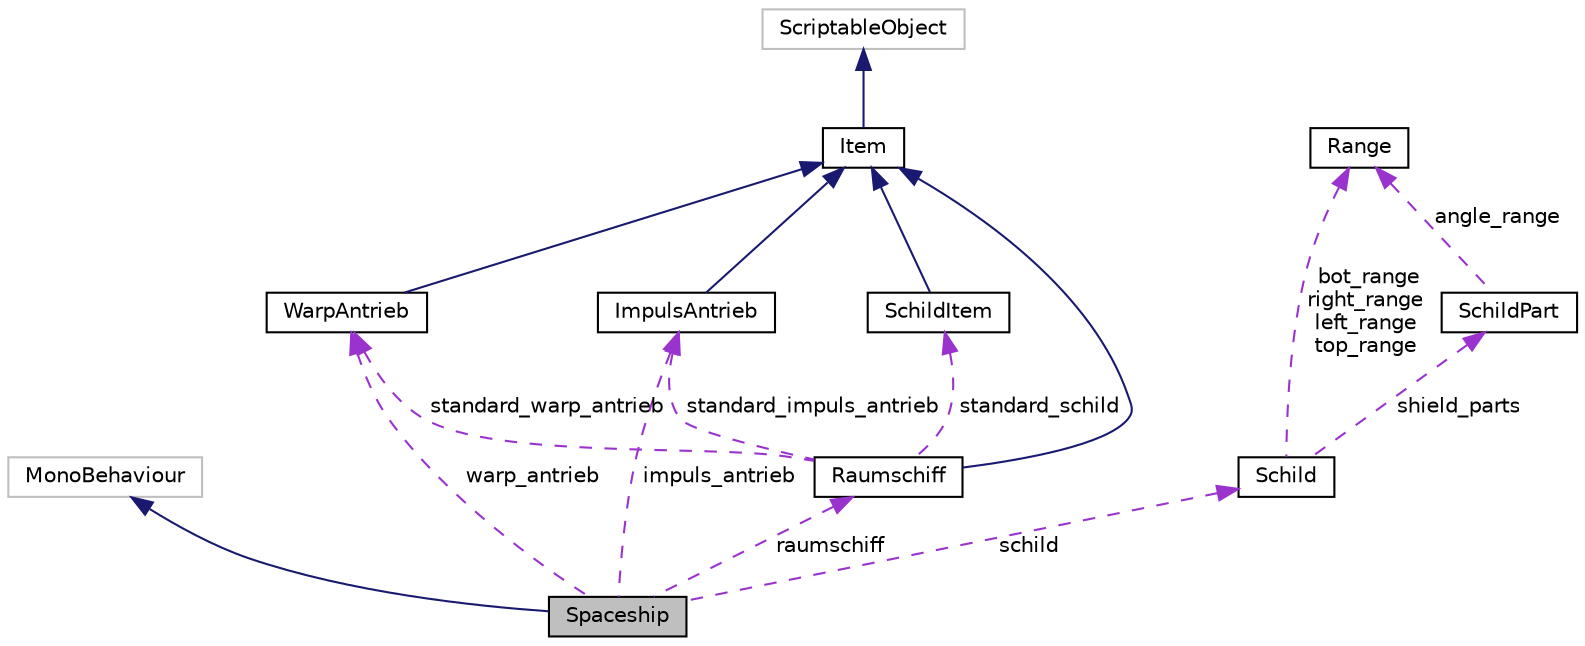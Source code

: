 digraph "Spaceship"
{
  edge [fontname="Helvetica",fontsize="10",labelfontname="Helvetica",labelfontsize="10"];
  node [fontname="Helvetica",fontsize="10",shape=record];
  Node2 [label="Spaceship",height=0.2,width=0.4,color="black", fillcolor="grey75", style="filled", fontcolor="black"];
  Node3 -> Node2 [dir="back",color="midnightblue",fontsize="10",style="solid",fontname="Helvetica"];
  Node3 [label="MonoBehaviour",height=0.2,width=0.4,color="grey75", fillcolor="white", style="filled"];
  Node4 -> Node2 [dir="back",color="darkorchid3",fontsize="10",style="dashed",label=" impuls_antrieb" ,fontname="Helvetica"];
  Node4 [label="ImpulsAntrieb",height=0.2,width=0.4,color="black", fillcolor="white", style="filled",URL="$class_impuls_antrieb.html"];
  Node5 -> Node4 [dir="back",color="midnightblue",fontsize="10",style="solid",fontname="Helvetica"];
  Node5 [label="Item",height=0.2,width=0.4,color="black", fillcolor="white", style="filled",URL="$class_item.html"];
  Node6 -> Node5 [dir="back",color="midnightblue",fontsize="10",style="solid",fontname="Helvetica"];
  Node6 [label="ScriptableObject",height=0.2,width=0.4,color="grey75", fillcolor="white", style="filled"];
  Node7 -> Node2 [dir="back",color="darkorchid3",fontsize="10",style="dashed",label=" warp_antrieb" ,fontname="Helvetica"];
  Node7 [label="WarpAntrieb",height=0.2,width=0.4,color="black", fillcolor="white", style="filled",URL="$class_warp_antrieb.html"];
  Node5 -> Node7 [dir="back",color="midnightblue",fontsize="10",style="solid",fontname="Helvetica"];
  Node8 -> Node2 [dir="back",color="darkorchid3",fontsize="10",style="dashed",label=" schild" ,fontname="Helvetica"];
  Node8 [label="Schild",height=0.2,width=0.4,color="black", fillcolor="white", style="filled",URL="$class_schild.html"];
  Node9 -> Node8 [dir="back",color="darkorchid3",fontsize="10",style="dashed",label=" bot_range\nright_range\nleft_range\ntop_range" ,fontname="Helvetica"];
  Node9 [label="Range",height=0.2,width=0.4,color="black", fillcolor="white", style="filled",URL="$class_range.html"];
  Node10 -> Node8 [dir="back",color="darkorchid3",fontsize="10",style="dashed",label=" shield_parts" ,fontname="Helvetica"];
  Node10 [label="SchildPart",height=0.2,width=0.4,color="black", fillcolor="white", style="filled",URL="$class_schild_part.html"];
  Node9 -> Node10 [dir="back",color="darkorchid3",fontsize="10",style="dashed",label=" angle_range" ,fontname="Helvetica"];
  Node11 -> Node2 [dir="back",color="darkorchid3",fontsize="10",style="dashed",label=" raumschiff" ,fontname="Helvetica"];
  Node11 [label="Raumschiff",height=0.2,width=0.4,color="black", fillcolor="white", style="filled",URL="$class_raumschiff.html"];
  Node5 -> Node11 [dir="back",color="midnightblue",fontsize="10",style="solid",fontname="Helvetica"];
  Node4 -> Node11 [dir="back",color="darkorchid3",fontsize="10",style="dashed",label=" standard_impuls_antrieb" ,fontname="Helvetica"];
  Node7 -> Node11 [dir="back",color="darkorchid3",fontsize="10",style="dashed",label=" standard_warp_antrieb" ,fontname="Helvetica"];
  Node12 -> Node11 [dir="back",color="darkorchid3",fontsize="10",style="dashed",label=" standard_schild" ,fontname="Helvetica"];
  Node12 [label="SchildItem",height=0.2,width=0.4,color="black", fillcolor="white", style="filled",URL="$class_schild_item.html"];
  Node5 -> Node12 [dir="back",color="midnightblue",fontsize="10",style="solid",fontname="Helvetica"];
}
